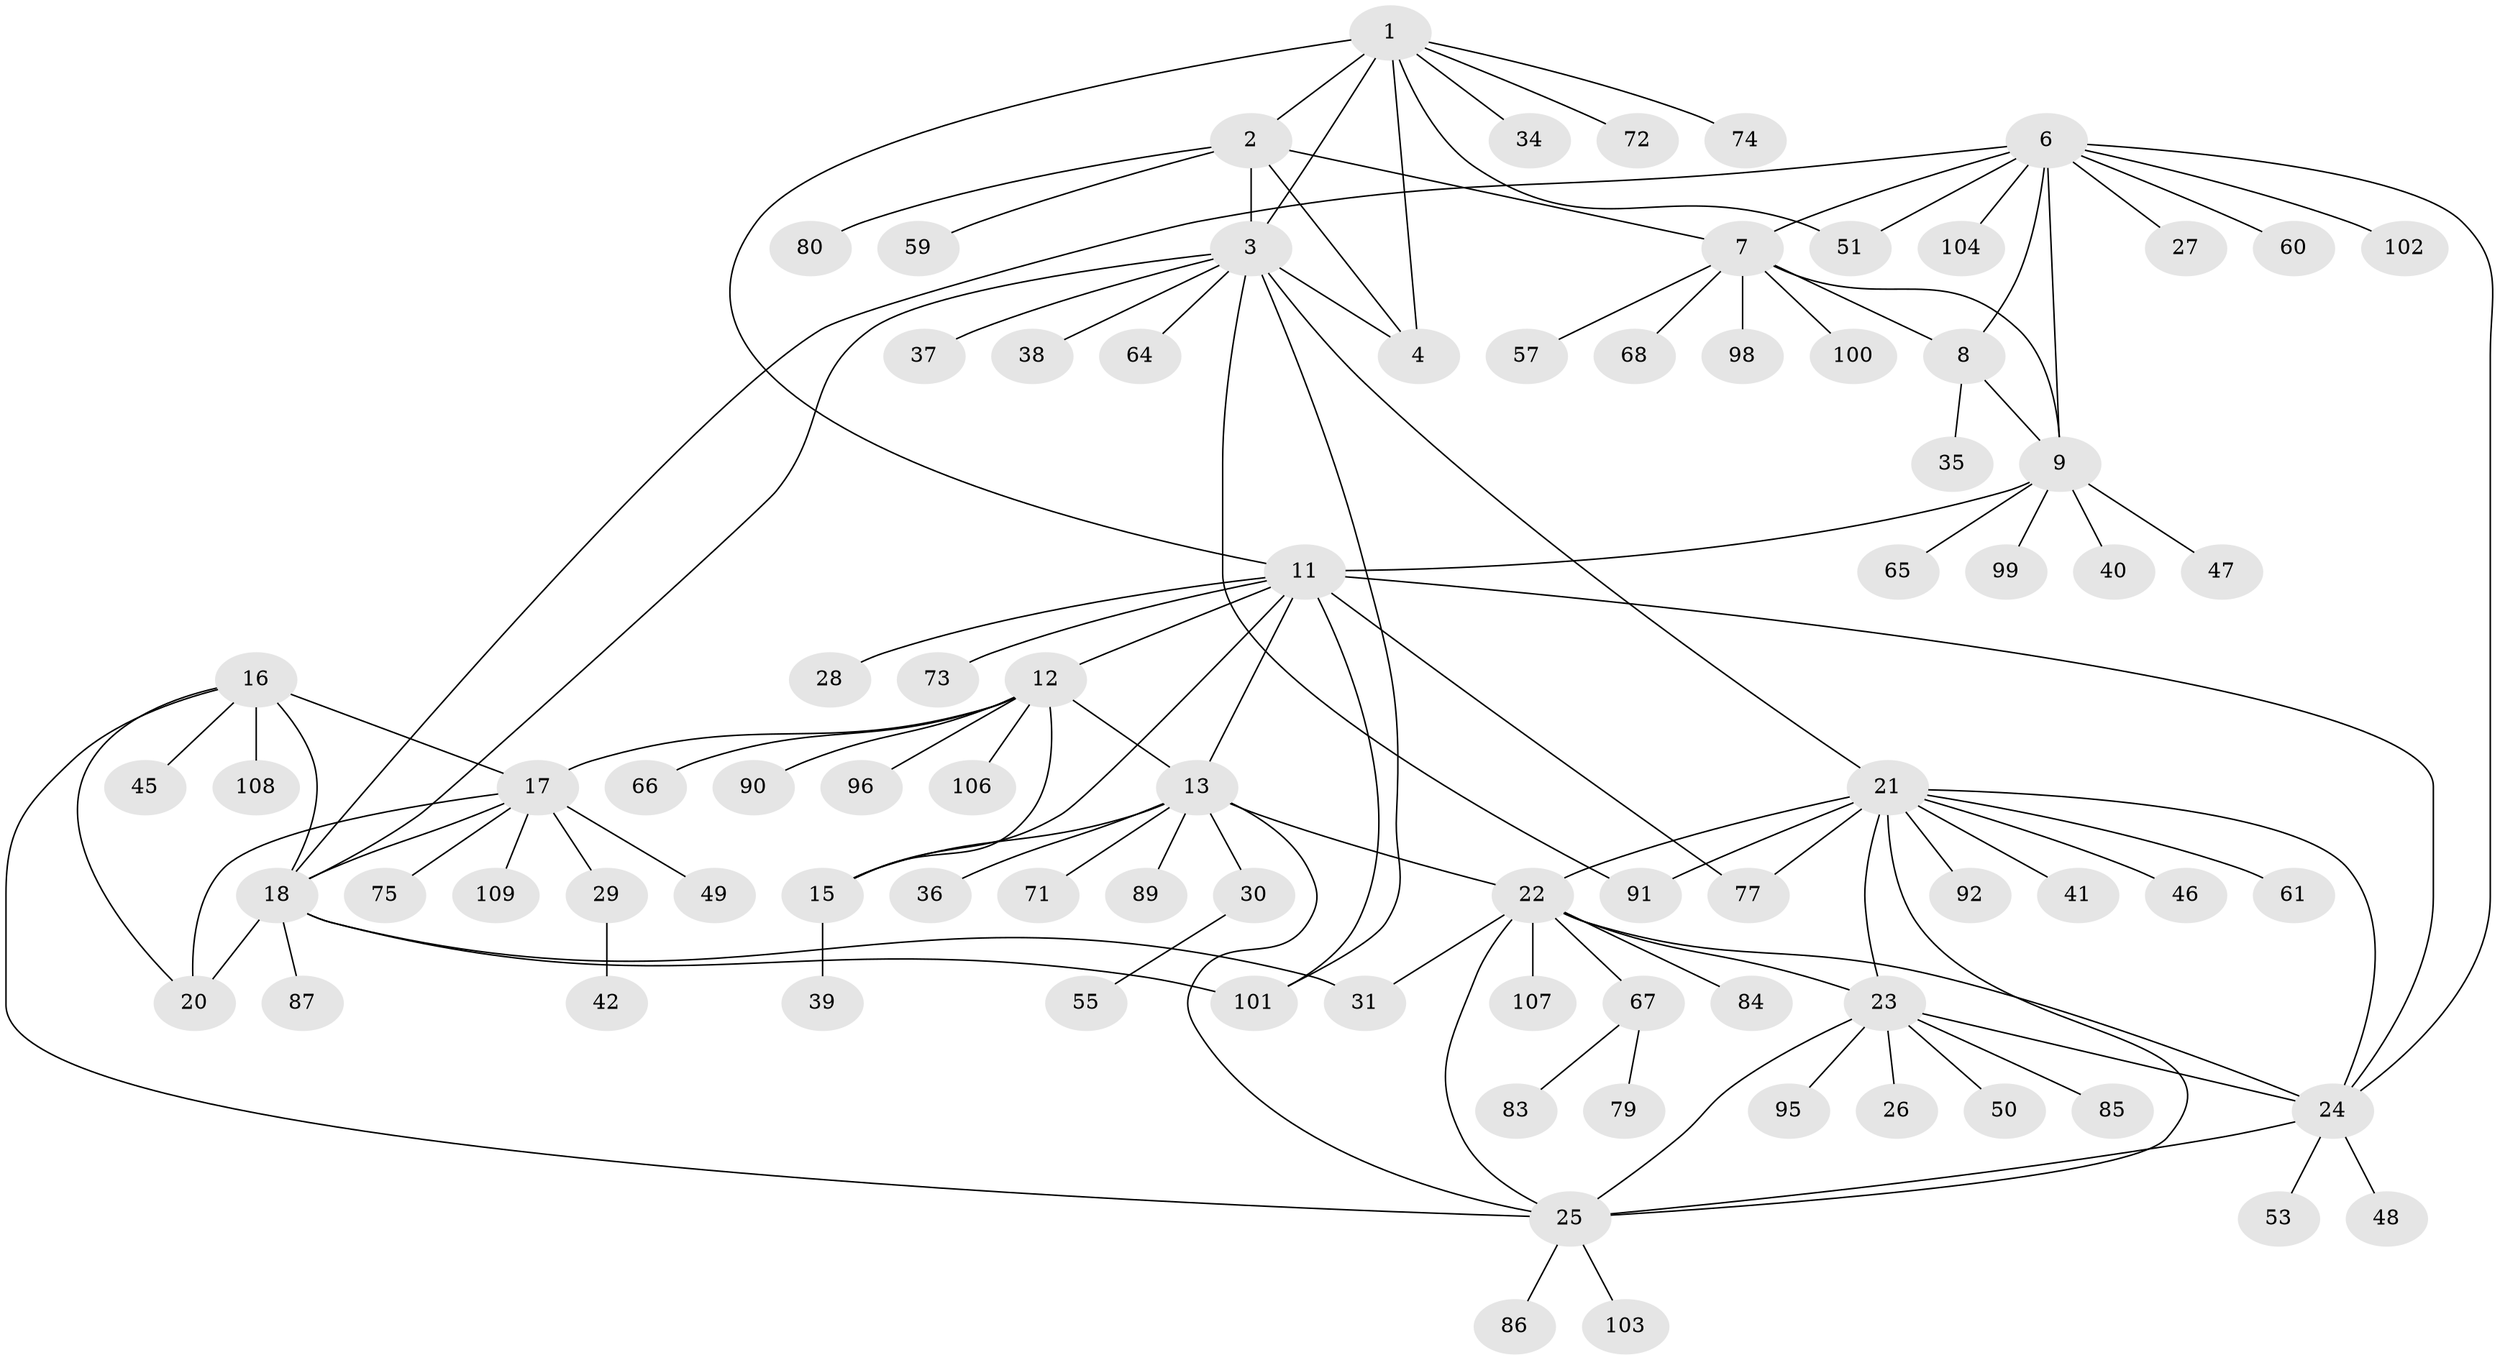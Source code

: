 // original degree distribution, {10: 0.027522935779816515, 8: 0.06422018348623854, 4: 0.01834862385321101, 7: 0.01834862385321101, 11: 0.027522935779816515, 5: 0.027522935779816515, 6: 0.01834862385321101, 9: 0.01834862385321101, 12: 0.009174311926605505, 1: 0.5963302752293578, 2: 0.14678899082568808, 3: 0.027522935779816515}
// Generated by graph-tools (version 1.1) at 2025/42/03/06/25 10:42:13]
// undirected, 84 vertices, 115 edges
graph export_dot {
graph [start="1"]
  node [color=gray90,style=filled];
  1 [super="+70"];
  2 [super="+56"];
  3 [super="+5"];
  4;
  6 [super="+10"];
  7 [super="+58"];
  8;
  9 [super="+62"];
  11 [super="+43"];
  12 [super="+14"];
  13 [super="+93"];
  15 [super="+32"];
  16 [super="+52"];
  17 [super="+19"];
  18 [super="+54"];
  20 [super="+81"];
  21 [super="+33"];
  22 [super="+78"];
  23 [super="+82"];
  24;
  25 [super="+44"];
  26;
  27;
  28;
  29;
  30;
  31;
  34 [super="+94"];
  35 [super="+97"];
  36;
  37 [super="+63"];
  38;
  39;
  40;
  41;
  42 [super="+76"];
  45;
  46;
  47;
  48;
  49;
  50;
  51;
  53;
  55;
  57;
  59 [super="+69"];
  60;
  61;
  64;
  65;
  66;
  67;
  68;
  71;
  72;
  73;
  74;
  75;
  77;
  79 [super="+88"];
  80;
  83;
  84;
  85;
  86;
  87;
  89;
  90;
  91;
  92;
  95;
  96;
  98;
  99;
  100;
  101 [super="+105"];
  102;
  103;
  104;
  106;
  107;
  108;
  109;
  1 -- 2;
  1 -- 3 [weight=2];
  1 -- 4;
  1 -- 11;
  1 -- 34;
  1 -- 51;
  1 -- 72;
  1 -- 74;
  2 -- 3 [weight=2];
  2 -- 4;
  2 -- 7;
  2 -- 59;
  2 -- 80;
  3 -- 4 [weight=2];
  3 -- 37;
  3 -- 38;
  3 -- 64;
  3 -- 91;
  3 -- 18;
  3 -- 21;
  3 -- 101;
  6 -- 7 [weight=2];
  6 -- 8 [weight=2];
  6 -- 9 [weight=2];
  6 -- 18;
  6 -- 24;
  6 -- 27;
  6 -- 51;
  6 -- 60;
  6 -- 102;
  6 -- 104;
  7 -- 8;
  7 -- 9;
  7 -- 57;
  7 -- 100;
  7 -- 98;
  7 -- 68;
  8 -- 9;
  8 -- 35;
  9 -- 11;
  9 -- 40;
  9 -- 47;
  9 -- 65;
  9 -- 99;
  11 -- 12 [weight=2];
  11 -- 13;
  11 -- 15;
  11 -- 28;
  11 -- 73;
  11 -- 77;
  11 -- 101;
  11 -- 24;
  12 -- 13 [weight=2];
  12 -- 15 [weight=2];
  12 -- 17;
  12 -- 66;
  12 -- 90;
  12 -- 106;
  12 -- 96;
  13 -- 15;
  13 -- 22;
  13 -- 30;
  13 -- 36;
  13 -- 71;
  13 -- 89;
  13 -- 25;
  15 -- 39;
  16 -- 17 [weight=2];
  16 -- 18;
  16 -- 20;
  16 -- 25;
  16 -- 45;
  16 -- 108;
  17 -- 18 [weight=2];
  17 -- 20 [weight=2];
  17 -- 49;
  17 -- 109;
  17 -- 75;
  17 -- 29;
  18 -- 20;
  18 -- 31;
  18 -- 101;
  18 -- 87;
  21 -- 22;
  21 -- 23;
  21 -- 24;
  21 -- 25;
  21 -- 41;
  21 -- 46;
  21 -- 61;
  21 -- 77;
  21 -- 91;
  21 -- 92;
  22 -- 23;
  22 -- 24;
  22 -- 25;
  22 -- 31;
  22 -- 67;
  22 -- 84;
  22 -- 107;
  23 -- 24;
  23 -- 25;
  23 -- 26;
  23 -- 50;
  23 -- 85;
  23 -- 95;
  24 -- 25;
  24 -- 48;
  24 -- 53;
  25 -- 86;
  25 -- 103;
  29 -- 42;
  30 -- 55;
  67 -- 79;
  67 -- 83;
}
